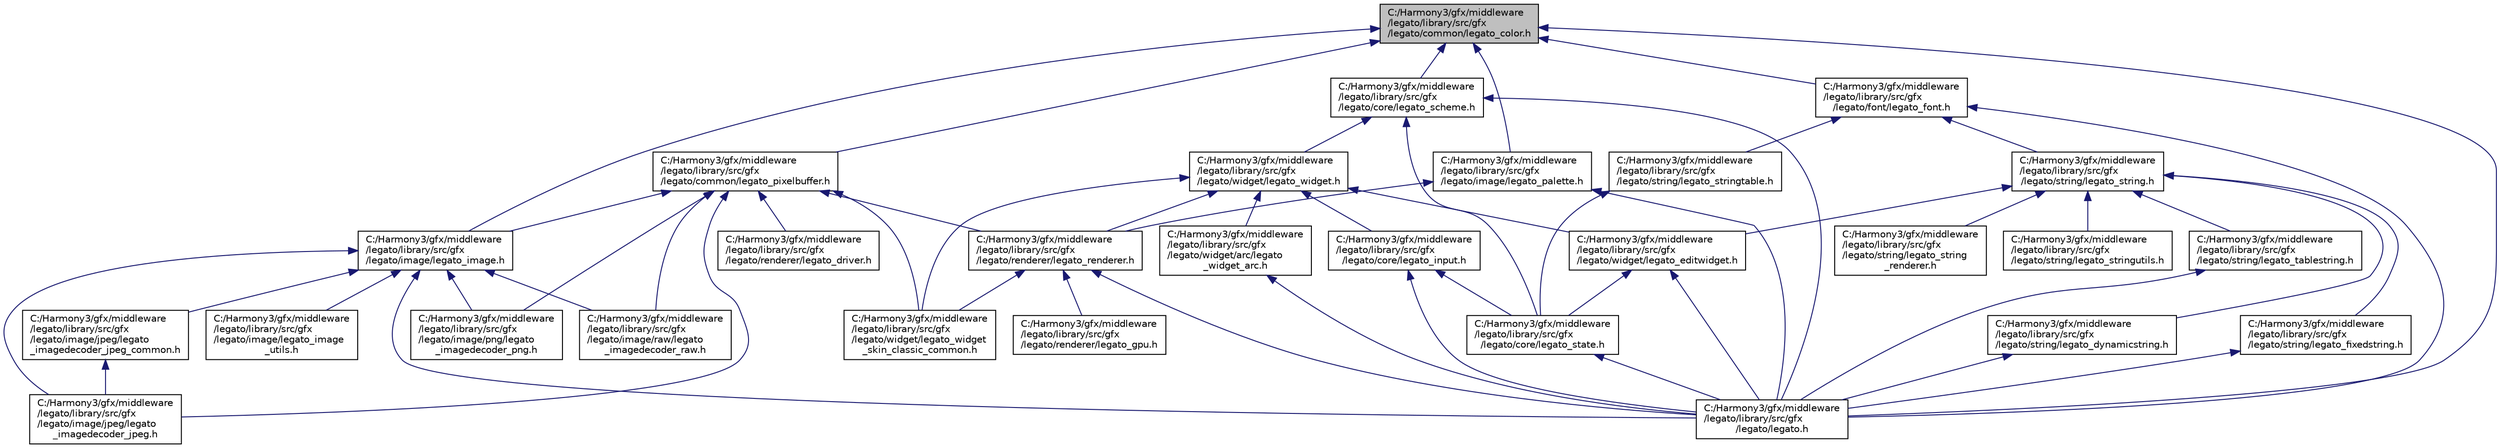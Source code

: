 digraph "C:/Harmony3/gfx/middleware/legato/library/src/gfx/legato/common/legato_color.h"
{
 // LATEX_PDF_SIZE
  edge [fontname="Helvetica",fontsize="10",labelfontname="Helvetica",labelfontsize="10"];
  node [fontname="Helvetica",fontsize="10",shape=record];
  Node1 [label="C:/Harmony3/gfx/middleware\l/legato/library/src/gfx\l/legato/common/legato_color.h",height=0.2,width=0.4,color="black", fillcolor="grey75", style="filled", fontcolor="black",tooltip="Color definitions and functions."];
  Node1 -> Node2 [dir="back",color="midnightblue",fontsize="10",style="solid",fontname="Helvetica"];
  Node2 [label="C:/Harmony3/gfx/middleware\l/legato/library/src/gfx\l/legato/common/legato_pixelbuffer.h",height=0.2,width=0.4,color="black", fillcolor="white", style="filled",URL="$legato__pixelbuffer_8h.html",tooltip="Pixel Buffer functions and definitions."];
  Node2 -> Node3 [dir="back",color="midnightblue",fontsize="10",style="solid",fontname="Helvetica"];
  Node3 [label="C:/Harmony3/gfx/middleware\l/legato/library/src/gfx\l/legato/image/jpeg/legato\l_imagedecoder_jpeg.h",height=0.2,width=0.4,color="black", fillcolor="white", style="filled",URL="$legato__imagedecoder__jpeg_8h_source.html",tooltip=" "];
  Node2 -> Node4 [dir="back",color="midnightblue",fontsize="10",style="solid",fontname="Helvetica"];
  Node4 [label="C:/Harmony3/gfx/middleware\l/legato/library/src/gfx\l/legato/image/legato_image.h",height=0.2,width=0.4,color="black", fillcolor="white", style="filled",URL="$legato__image_8h.html",tooltip="Image functions and defintions."];
  Node4 -> Node3 [dir="back",color="midnightblue",fontsize="10",style="solid",fontname="Helvetica"];
  Node4 -> Node5 [dir="back",color="midnightblue",fontsize="10",style="solid",fontname="Helvetica"];
  Node5 [label="C:/Harmony3/gfx/middleware\l/legato/library/src/gfx\l/legato/image/jpeg/legato\l_imagedecoder_jpeg_common.h",height=0.2,width=0.4,color="black", fillcolor="white", style="filled",URL="$legato__imagedecoder__jpeg__common_8h_source.html",tooltip=" "];
  Node5 -> Node3 [dir="back",color="midnightblue",fontsize="10",style="solid",fontname="Helvetica"];
  Node4 -> Node6 [dir="back",color="midnightblue",fontsize="10",style="solid",fontname="Helvetica"];
  Node6 [label="C:/Harmony3/gfx/middleware\l/legato/library/src/gfx\l/legato/image/legato_image\l_utils.h",height=0.2,width=0.4,color="black", fillcolor="white", style="filled",URL="$legato__image__utils_8h_source.html",tooltip=" "];
  Node4 -> Node7 [dir="back",color="midnightblue",fontsize="10",style="solid",fontname="Helvetica"];
  Node7 [label="C:/Harmony3/gfx/middleware\l/legato/library/src/gfx\l/legato/image/png/legato\l_imagedecoder_png.h",height=0.2,width=0.4,color="black", fillcolor="white", style="filled",URL="$legato__imagedecoder__png_8h_source.html",tooltip=" "];
  Node4 -> Node8 [dir="back",color="midnightblue",fontsize="10",style="solid",fontname="Helvetica"];
  Node8 [label="C:/Harmony3/gfx/middleware\l/legato/library/src/gfx\l/legato/image/raw/legato\l_imagedecoder_raw.h",height=0.2,width=0.4,color="black", fillcolor="white", style="filled",URL="$legato__imagedecoder__raw_8h_source.html",tooltip=" "];
  Node4 -> Node9 [dir="back",color="midnightblue",fontsize="10",style="solid",fontname="Helvetica"];
  Node9 [label="C:/Harmony3/gfx/middleware\l/legato/library/src/gfx\l/legato/legato.h",height=0.2,width=0.4,color="black", fillcolor="white", style="filled",URL="$legato_8h.html",tooltip="The header file joins all header files used in the graphics object library."];
  Node2 -> Node7 [dir="back",color="midnightblue",fontsize="10",style="solid",fontname="Helvetica"];
  Node2 -> Node8 [dir="back",color="midnightblue",fontsize="10",style="solid",fontname="Helvetica"];
  Node2 -> Node10 [dir="back",color="midnightblue",fontsize="10",style="solid",fontname="Helvetica"];
  Node10 [label="C:/Harmony3/gfx/middleware\l/legato/library/src/gfx\l/legato/renderer/legato_driver.h",height=0.2,width=0.4,color="black", fillcolor="white", style="filled",URL="$legato__driver_8h_source.html",tooltip=" "];
  Node2 -> Node11 [dir="back",color="midnightblue",fontsize="10",style="solid",fontname="Helvetica"];
  Node11 [label="C:/Harmony3/gfx/middleware\l/legato/library/src/gfx\l/legato/renderer/legato_renderer.h",height=0.2,width=0.4,color="black", fillcolor="white", style="filled",URL="$legato__renderer_8h.html",tooltip=" "];
  Node11 -> Node9 [dir="back",color="midnightblue",fontsize="10",style="solid",fontname="Helvetica"];
  Node11 -> Node12 [dir="back",color="midnightblue",fontsize="10",style="solid",fontname="Helvetica"];
  Node12 [label="C:/Harmony3/gfx/middleware\l/legato/library/src/gfx\l/legato/renderer/legato_gpu.h",height=0.2,width=0.4,color="black", fillcolor="white", style="filled",URL="$legato__gpu_8h.html",tooltip="Defines wrapper for interfacing with Harmony GPU interface."];
  Node11 -> Node13 [dir="back",color="midnightblue",fontsize="10",style="solid",fontname="Helvetica"];
  Node13 [label="C:/Harmony3/gfx/middleware\l/legato/library/src/gfx\l/legato/widget/legato_widget\l_skin_classic_common.h",height=0.2,width=0.4,color="black", fillcolor="white", style="filled",URL="$legato__widget__skin__classic__common_8h_source.html",tooltip=" "];
  Node2 -> Node13 [dir="back",color="midnightblue",fontsize="10",style="solid",fontname="Helvetica"];
  Node1 -> Node14 [dir="back",color="midnightblue",fontsize="10",style="solid",fontname="Helvetica"];
  Node14 [label="C:/Harmony3/gfx/middleware\l/legato/library/src/gfx\l/legato/core/legato_scheme.h",height=0.2,width=0.4,color="black", fillcolor="white", style="filled",URL="$legato__scheme_8h.html",tooltip="Schemes support various properties that make it possible to customize the color of widgets."];
  Node14 -> Node15 [dir="back",color="midnightblue",fontsize="10",style="solid",fontname="Helvetica"];
  Node15 [label="C:/Harmony3/gfx/middleware\l/legato/library/src/gfx\l/legato/core/legato_state.h",height=0.2,width=0.4,color="black", fillcolor="white", style="filled",URL="$legato__state_8h.html",tooltip=" "];
  Node15 -> Node9 [dir="back",color="midnightblue",fontsize="10",style="solid",fontname="Helvetica"];
  Node14 -> Node9 [dir="back",color="midnightblue",fontsize="10",style="solid",fontname="Helvetica"];
  Node14 -> Node16 [dir="back",color="midnightblue",fontsize="10",style="solid",fontname="Helvetica"];
  Node16 [label="C:/Harmony3/gfx/middleware\l/legato/library/src/gfx\l/legato/widget/legato_widget.h",height=0.2,width=0.4,color="black", fillcolor="white", style="filled",URL="$legato__widget_8h.html",tooltip="Legato widget definitions."];
  Node16 -> Node17 [dir="back",color="midnightblue",fontsize="10",style="solid",fontname="Helvetica"];
  Node17 [label="C:/Harmony3/gfx/middleware\l/legato/library/src/gfx\l/legato/core/legato_input.h",height=0.2,width=0.4,color="black", fillcolor="white", style="filled",URL="$legato__input_8h.html",tooltip="Legato input definitions."];
  Node17 -> Node15 [dir="back",color="midnightblue",fontsize="10",style="solid",fontname="Helvetica"];
  Node17 -> Node9 [dir="back",color="midnightblue",fontsize="10",style="solid",fontname="Helvetica"];
  Node16 -> Node11 [dir="back",color="midnightblue",fontsize="10",style="solid",fontname="Helvetica"];
  Node16 -> Node18 [dir="back",color="midnightblue",fontsize="10",style="solid",fontname="Helvetica"];
  Node18 [label="C:/Harmony3/gfx/middleware\l/legato/library/src/gfx\l/legato/widget/arc/legato\l_widget_arc.h",height=0.2,width=0.4,color="black", fillcolor="white", style="filled",URL="$legato__widget__arc_8h.html",tooltip="Arc widget definitions and functions."];
  Node18 -> Node9 [dir="back",color="midnightblue",fontsize="10",style="solid",fontname="Helvetica"];
  Node16 -> Node19 [dir="back",color="midnightblue",fontsize="10",style="solid",fontname="Helvetica"];
  Node19 [label="C:/Harmony3/gfx/middleware\l/legato/library/src/gfx\l/legato/widget/legato_editwidget.h",height=0.2,width=0.4,color="black", fillcolor="white", style="filled",URL="$legato__editwidget_8h.html",tooltip="Edit widget functions and definitions."];
  Node19 -> Node15 [dir="back",color="midnightblue",fontsize="10",style="solid",fontname="Helvetica"];
  Node19 -> Node9 [dir="back",color="midnightblue",fontsize="10",style="solid",fontname="Helvetica"];
  Node16 -> Node13 [dir="back",color="midnightblue",fontsize="10",style="solid",fontname="Helvetica"];
  Node1 -> Node20 [dir="back",color="midnightblue",fontsize="10",style="solid",fontname="Helvetica"];
  Node20 [label="C:/Harmony3/gfx/middleware\l/legato/library/src/gfx\l/legato/font/legato_font.h",height=0.2,width=0.4,color="black", fillcolor="white", style="filled",URL="$legato__font_8h.html",tooltip="Font functions and definitions."];
  Node20 -> Node9 [dir="back",color="midnightblue",fontsize="10",style="solid",fontname="Helvetica"];
  Node20 -> Node21 [dir="back",color="midnightblue",fontsize="10",style="solid",fontname="Helvetica"];
  Node21 [label="C:/Harmony3/gfx/middleware\l/legato/library/src/gfx\l/legato/string/legato_string.h",height=0.2,width=0.4,color="black", fillcolor="white", style="filled",URL="$legato__string_8h.html",tooltip="Fixed string functions and definitions."];
  Node21 -> Node22 [dir="back",color="midnightblue",fontsize="10",style="solid",fontname="Helvetica"];
  Node22 [label="C:/Harmony3/gfx/middleware\l/legato/library/src/gfx\l/legato/string/legato_dynamicstring.h",height=0.2,width=0.4,color="black", fillcolor="white", style="filled",URL="$legato__dynamicstring_8h.html",tooltip="Dynamic string functions and definitions."];
  Node22 -> Node9 [dir="back",color="midnightblue",fontsize="10",style="solid",fontname="Helvetica"];
  Node21 -> Node23 [dir="back",color="midnightblue",fontsize="10",style="solid",fontname="Helvetica"];
  Node23 [label="C:/Harmony3/gfx/middleware\l/legato/library/src/gfx\l/legato/string/legato_fixedstring.h",height=0.2,width=0.4,color="black", fillcolor="white", style="filled",URL="$legato__fixedstring_8h.html",tooltip="Fixed string functions and definitions."];
  Node23 -> Node9 [dir="back",color="midnightblue",fontsize="10",style="solid",fontname="Helvetica"];
  Node21 -> Node24 [dir="back",color="midnightblue",fontsize="10",style="solid",fontname="Helvetica"];
  Node24 [label="C:/Harmony3/gfx/middleware\l/legato/library/src/gfx\l/legato/string/legato_string\l_renderer.h",height=0.2,width=0.4,color="black", fillcolor="white", style="filled",URL="$legato__string__renderer_8h.html",tooltip="String Renderer."];
  Node21 -> Node25 [dir="back",color="midnightblue",fontsize="10",style="solid",fontname="Helvetica"];
  Node25 [label="C:/Harmony3/gfx/middleware\l/legato/library/src/gfx\l/legato/string/legato_stringutils.h",height=0.2,width=0.4,color="black", fillcolor="white", style="filled",URL="$legato__stringutils_8h.html",tooltip="String utility functions and definitions."];
  Node21 -> Node26 [dir="back",color="midnightblue",fontsize="10",style="solid",fontname="Helvetica"];
  Node26 [label="C:/Harmony3/gfx/middleware\l/legato/library/src/gfx\l/legato/string/legato_tablestring.h",height=0.2,width=0.4,color="black", fillcolor="white", style="filled",URL="$legato__tablestring_8h_source.html",tooltip=" "];
  Node26 -> Node9 [dir="back",color="midnightblue",fontsize="10",style="solid",fontname="Helvetica"];
  Node21 -> Node19 [dir="back",color="midnightblue",fontsize="10",style="solid",fontname="Helvetica"];
  Node20 -> Node27 [dir="back",color="midnightblue",fontsize="10",style="solid",fontname="Helvetica"];
  Node27 [label="C:/Harmony3/gfx/middleware\l/legato/library/src/gfx\l/legato/string/legato_stringtable.h",height=0.2,width=0.4,color="black", fillcolor="white", style="filled",URL="$legato__stringtable_8h.html",tooltip="String table functions and definitions."];
  Node27 -> Node15 [dir="back",color="midnightblue",fontsize="10",style="solid",fontname="Helvetica"];
  Node1 -> Node4 [dir="back",color="midnightblue",fontsize="10",style="solid",fontname="Helvetica"];
  Node1 -> Node28 [dir="back",color="midnightblue",fontsize="10",style="solid",fontname="Helvetica"];
  Node28 [label="C:/Harmony3/gfx/middleware\l/legato/library/src/gfx\l/legato/image/legato_palette.h",height=0.2,width=0.4,color="black", fillcolor="white", style="filled",URL="$legato__palette_8h_source.html",tooltip=" "];
  Node28 -> Node9 [dir="back",color="midnightblue",fontsize="10",style="solid",fontname="Helvetica"];
  Node28 -> Node11 [dir="back",color="midnightblue",fontsize="10",style="solid",fontname="Helvetica"];
  Node1 -> Node9 [dir="back",color="midnightblue",fontsize="10",style="solid",fontname="Helvetica"];
}
